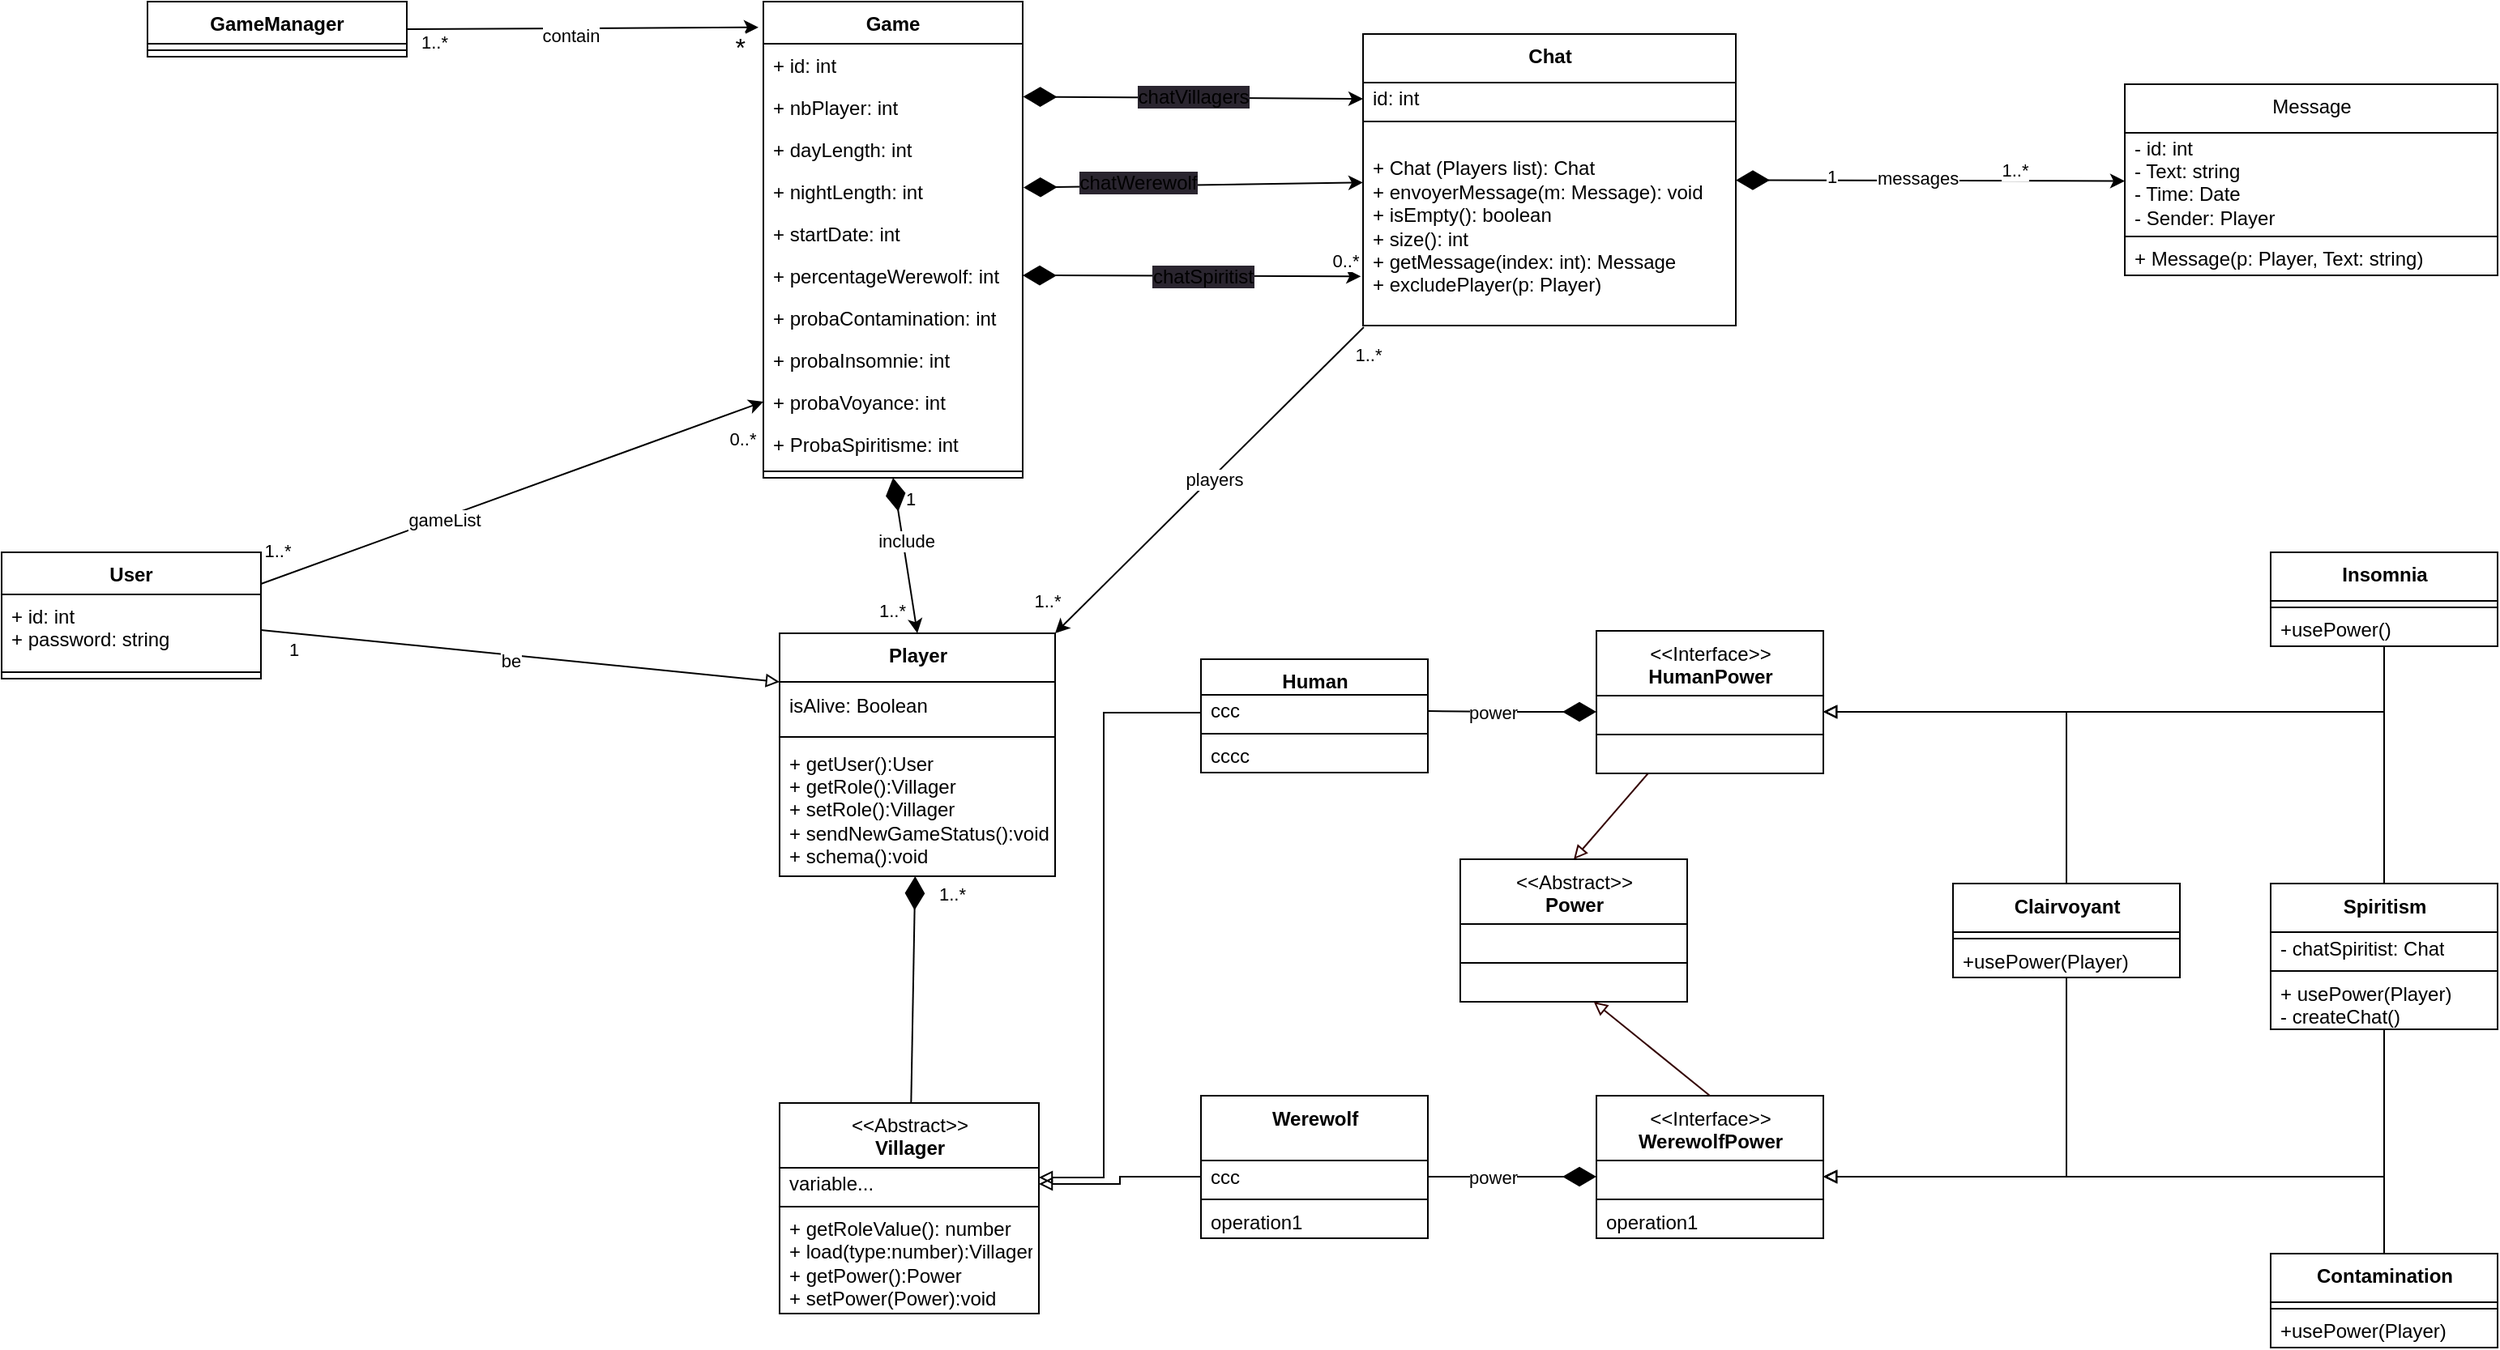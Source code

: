 <mxfile>
    <diagram id="migKeFc_42KSMQu3nTl5" name="Page-1">
        <mxGraphModel dx="2046" dy="1988" grid="1" gridSize="10" guides="1" tooltips="1" connect="1" arrows="1" fold="1" page="1" pageScale="1" pageWidth="827" pageHeight="1169" math="0" shadow="0">
            <root>
                <mxCell id="0"/>
                <mxCell id="1" parent="0"/>
                <mxCell id="41" value="" style="endArrow=classic;html=1;exitX=0.5;exitY=1;exitDx=0;exitDy=0;startArrow=diamondThin;startFill=1;endSize=6;startSize=18;entryX=0.5;entryY=0;entryDx=0;entryDy=0;" parent="1" source="69" target="250" edge="1">
                    <mxGeometry relative="1" as="geometry">
                        <mxPoint x="-232.94" y="-727" as="sourcePoint"/>
                        <mxPoint x="-230" y="-620" as="targetPoint"/>
                    </mxGeometry>
                </mxCell>
                <mxCell id="42" value="include" style="edgeLabel;resizable=0;html=1;align=center;verticalAlign=middle;" parent="41" connectable="0" vertex="1">
                    <mxGeometry relative="1" as="geometry">
                        <mxPoint y="-9" as="offset"/>
                    </mxGeometry>
                </mxCell>
                <mxCell id="43" value="1" style="edgeLabel;resizable=0;html=1;align=left;verticalAlign=bottom;" parent="41" connectable="0" vertex="1">
                    <mxGeometry x="-1" relative="1" as="geometry">
                        <mxPoint x="6" y="21" as="offset"/>
                    </mxGeometry>
                </mxCell>
                <mxCell id="44" value="1..*" style="edgeLabel;resizable=0;html=1;align=right;verticalAlign=bottom;" parent="41" connectable="0" vertex="1">
                    <mxGeometry x="1" relative="1" as="geometry">
                        <mxPoint x="-6" y="-5" as="offset"/>
                    </mxGeometry>
                </mxCell>
                <mxCell id="54" value="" style="endArrow=classic;html=1;entryX=-0.019;entryY=0.054;entryDx=0;entryDy=0;entryPerimeter=0;exitX=1;exitY=0.5;exitDx=0;exitDy=0;" parent="1" source="82" target="69" edge="1">
                    <mxGeometry relative="1" as="geometry">
                        <mxPoint x="-520" y="-1045" as="sourcePoint"/>
                        <mxPoint x="-305.04" y="-1042.84" as="targetPoint"/>
                    </mxGeometry>
                </mxCell>
                <mxCell id="55" value="contain" style="edgeLabel;resizable=0;html=1;align=center;verticalAlign=middle;" parent="54" connectable="0" vertex="1">
                    <mxGeometry relative="1" as="geometry">
                        <mxPoint x="-8" y="4" as="offset"/>
                    </mxGeometry>
                </mxCell>
                <mxCell id="56" value="1..*" style="edgeLabel;resizable=0;html=1;align=left;verticalAlign=bottom;" parent="54" connectable="0" vertex="1">
                    <mxGeometry x="-1" relative="1" as="geometry">
                        <mxPoint x="7" y="16" as="offset"/>
                    </mxGeometry>
                </mxCell>
                <mxCell id="57" value="&lt;font style=&quot;font-size: 16px;&quot;&gt;*&lt;/font&gt;" style="edgeLabel;resizable=0;html=1;align=right;verticalAlign=bottom;" parent="54" connectable="0" vertex="1">
                    <mxGeometry x="1" relative="1" as="geometry">
                        <mxPoint x="-7" y="24" as="offset"/>
                    </mxGeometry>
                </mxCell>
                <mxCell id="65" style="edgeStyle=none;html=1;exitX=1;exitY=0.5;exitDx=0;exitDy=0;entryX=0;entryY=0.5;entryDx=0;entryDy=0;fontSize=11;endArrow=block;endFill=0;" parent="1" source="87" edge="1">
                    <mxGeometry relative="1" as="geometry">
                        <mxPoint x="-607" y="-675" as="sourcePoint"/>
                        <mxPoint x="-290.0" y="-640" as="targetPoint"/>
                    </mxGeometry>
                </mxCell>
                <mxCell id="66" value="be" style="edgeLabel;html=1;align=center;verticalAlign=middle;resizable=0;points=[];fontSize=11;" parent="65" vertex="1" connectable="0">
                    <mxGeometry x="-0.091" y="-2" relative="1" as="geometry">
                        <mxPoint x="9" y="2" as="offset"/>
                    </mxGeometry>
                </mxCell>
                <mxCell id="67" value="1" style="text;html=1;align=center;verticalAlign=middle;resizable=0;points=[];autosize=1;strokeColor=none;fillColor=none;fontSize=11;" parent="1" vertex="1">
                    <mxGeometry x="-605" y="-675" width="30" height="30" as="geometry"/>
                </mxCell>
                <mxCell id="69" value="Game" style="swimlane;fontStyle=1;align=center;verticalAlign=top;childLayout=stackLayout;horizontal=1;startSize=26;horizontalStack=0;resizeParent=1;resizeParentMax=0;resizeLast=0;collapsible=1;marginBottom=0;" parent="1" vertex="1">
                    <mxGeometry x="-300" y="-1060" width="160" height="294" as="geometry"/>
                </mxCell>
                <mxCell id="70" value="+ id: int" style="text;strokeColor=none;fillColor=none;align=left;verticalAlign=top;spacingLeft=4;spacingRight=4;overflow=hidden;rotatable=0;points=[[0,0.5],[1,0.5]];portConstraint=eastwest;" parent="69" vertex="1">
                    <mxGeometry y="26" width="160" height="26" as="geometry"/>
                </mxCell>
                <mxCell id="73" value="+ nbPlayer: int" style="text;strokeColor=none;fillColor=none;align=left;verticalAlign=top;spacingLeft=4;spacingRight=4;overflow=hidden;rotatable=0;points=[[0,0.5],[1,0.5]];portConstraint=eastwest;" parent="69" vertex="1">
                    <mxGeometry y="52" width="160" height="26" as="geometry"/>
                </mxCell>
                <mxCell id="74" value="+ dayLength: int" style="text;strokeColor=none;fillColor=none;align=left;verticalAlign=top;spacingLeft=4;spacingRight=4;overflow=hidden;rotatable=0;points=[[0,0.5],[1,0.5]];portConstraint=eastwest;" parent="69" vertex="1">
                    <mxGeometry y="78" width="160" height="26" as="geometry"/>
                </mxCell>
                <mxCell id="75" value="+ nightLength: int" style="text;strokeColor=none;fillColor=none;align=left;verticalAlign=top;spacingLeft=4;spacingRight=4;overflow=hidden;rotatable=0;points=[[0,0.5],[1,0.5]];portConstraint=eastwest;" parent="69" vertex="1">
                    <mxGeometry y="104" width="160" height="26" as="geometry"/>
                </mxCell>
                <mxCell id="76" value="+ startDate: int" style="text;strokeColor=none;fillColor=none;align=left;verticalAlign=top;spacingLeft=4;spacingRight=4;overflow=hidden;rotatable=0;points=[[0,0.5],[1,0.5]];portConstraint=eastwest;" parent="69" vertex="1">
                    <mxGeometry y="130" width="160" height="26" as="geometry"/>
                </mxCell>
                <mxCell id="77" value="+ percentageWerewolf: int" style="text;strokeColor=none;fillColor=none;align=left;verticalAlign=top;spacingLeft=4;spacingRight=4;overflow=hidden;rotatable=0;points=[[0,0.5],[1,0.5]];portConstraint=eastwest;" parent="69" vertex="1">
                    <mxGeometry y="156" width="160" height="26" as="geometry"/>
                </mxCell>
                <mxCell id="78" value="+ probaContamination: int" style="text;strokeColor=none;fillColor=none;align=left;verticalAlign=top;spacingLeft=4;spacingRight=4;overflow=hidden;rotatable=0;points=[[0,0.5],[1,0.5]];portConstraint=eastwest;" parent="69" vertex="1">
                    <mxGeometry y="182" width="160" height="26" as="geometry"/>
                </mxCell>
                <mxCell id="79" value="+ probaInsomnie: int" style="text;strokeColor=none;fillColor=none;align=left;verticalAlign=top;spacingLeft=4;spacingRight=4;overflow=hidden;rotatable=0;points=[[0,0.5],[1,0.5]];portConstraint=eastwest;" parent="69" vertex="1">
                    <mxGeometry y="208" width="160" height="26" as="geometry"/>
                </mxCell>
                <mxCell id="80" value="+ probaVoyance: int" style="text;strokeColor=none;fillColor=none;align=left;verticalAlign=top;spacingLeft=4;spacingRight=4;overflow=hidden;rotatable=0;points=[[0,0.5],[1,0.5]];portConstraint=eastwest;" parent="69" vertex="1">
                    <mxGeometry y="234" width="160" height="26" as="geometry"/>
                </mxCell>
                <mxCell id="81" value="+ ProbaSpiritisme: int" style="text;strokeColor=none;fillColor=none;align=left;verticalAlign=top;spacingLeft=4;spacingRight=4;overflow=hidden;rotatable=0;points=[[0,0.5],[1,0.5]];portConstraint=eastwest;" parent="69" vertex="1">
                    <mxGeometry y="260" width="160" height="26" as="geometry"/>
                </mxCell>
                <mxCell id="71" value="" style="line;strokeWidth=1;fillColor=none;align=left;verticalAlign=middle;spacingTop=-1;spacingLeft=3;spacingRight=3;rotatable=0;labelPosition=right;points=[];portConstraint=eastwest;strokeColor=inherit;" parent="69" vertex="1">
                    <mxGeometry y="286" width="160" height="8" as="geometry"/>
                </mxCell>
                <mxCell id="82" value="GameManager" style="swimlane;fontStyle=1;align=center;verticalAlign=top;childLayout=stackLayout;horizontal=1;startSize=26;horizontalStack=0;resizeParent=1;resizeParentMax=0;resizeLast=0;collapsible=1;marginBottom=0;" parent="1" vertex="1">
                    <mxGeometry x="-680" y="-1060" width="160" height="34" as="geometry">
                        <mxRectangle x="-40" y="-370" width="120" height="30" as="alternateBounds"/>
                    </mxGeometry>
                </mxCell>
                <mxCell id="84" value="" style="line;strokeWidth=1;fillColor=none;align=left;verticalAlign=middle;spacingTop=-1;spacingLeft=3;spacingRight=3;rotatable=0;labelPosition=right;points=[];portConstraint=eastwest;strokeColor=inherit;" parent="82" vertex="1">
                    <mxGeometry y="26" width="160" height="8" as="geometry"/>
                </mxCell>
                <mxCell id="164" style="edgeStyle=none;html=1;exitX=1;exitY=0.25;exitDx=0;exitDy=0;entryX=0;entryY=0.5;entryDx=0;entryDy=0;" parent="1" source="86" target="80" edge="1">
                    <mxGeometry relative="1" as="geometry"/>
                </mxCell>
                <mxCell id="165" value="gameList" style="edgeLabel;html=1;align=center;verticalAlign=middle;resizable=0;points=[];" parent="164" vertex="1" connectable="0">
                    <mxGeometry x="-0.275" y="-1" relative="1" as="geometry">
                        <mxPoint as="offset"/>
                    </mxGeometry>
                </mxCell>
                <mxCell id="166" value="1..*" style="edgeLabel;html=1;align=center;verticalAlign=middle;resizable=0;points=[];" parent="164" vertex="1" connectable="0">
                    <mxGeometry x="-0.853" y="-1" relative="1" as="geometry">
                        <mxPoint x="-13" y="-14" as="offset"/>
                    </mxGeometry>
                </mxCell>
                <mxCell id="167" value="0..*" style="edgeLabel;html=1;align=center;verticalAlign=middle;resizable=0;points=[];" parent="164" vertex="1" connectable="0">
                    <mxGeometry x="0.913" y="-1" relative="1" as="geometry">
                        <mxPoint y="17" as="offset"/>
                    </mxGeometry>
                </mxCell>
                <mxCell id="86" value="User" style="swimlane;fontStyle=1;align=center;verticalAlign=top;childLayout=stackLayout;horizontal=1;startSize=26;horizontalStack=0;resizeParent=1;resizeParentMax=0;resizeLast=0;collapsible=1;marginBottom=0;" parent="1" vertex="1">
                    <mxGeometry x="-770" y="-720" width="160" height="78" as="geometry"/>
                </mxCell>
                <mxCell id="87" value="+ id: int&#10;+ password: string" style="text;strokeColor=none;fillColor=none;align=left;verticalAlign=top;spacingLeft=4;spacingRight=4;overflow=hidden;rotatable=0;points=[[0,0.5],[1,0.5]];portConstraint=eastwest;" parent="86" vertex="1">
                    <mxGeometry y="26" width="160" height="44" as="geometry"/>
                </mxCell>
                <mxCell id="88" value="" style="line;strokeWidth=1;fillColor=none;align=left;verticalAlign=middle;spacingTop=-1;spacingLeft=3;spacingRight=3;rotatable=0;labelPosition=right;points=[];portConstraint=eastwest;strokeColor=inherit;" parent="86" vertex="1">
                    <mxGeometry y="70" width="160" height="8" as="geometry"/>
                </mxCell>
                <mxCell id="112" value="Message" style="swimlane;fontStyle=0;align=center;verticalAlign=top;childLayout=stackLayout;horizontal=1;startSize=30;horizontalStack=0;resizeParent=1;resizeParentMax=0;resizeLast=0;collapsible=0;marginBottom=0;html=1;" parent="1" vertex="1">
                    <mxGeometry x="540" y="-1009" width="230" height="118" as="geometry"/>
                </mxCell>
                <mxCell id="114" value="- id: int&lt;br&gt;- Text: string&lt;br&gt;- Time: Date&lt;br&gt;- Sender: Player&amp;nbsp;" style="text;html=1;strokeColor=none;fillColor=none;align=left;verticalAlign=middle;spacingLeft=4;spacingRight=4;overflow=hidden;rotatable=0;points=[[0,0.5],[1,0.5]];portConstraint=eastwest;" parent="112" vertex="1">
                    <mxGeometry y="30" width="230" height="60" as="geometry"/>
                </mxCell>
                <mxCell id="117" value="" style="line;strokeWidth=1;fillColor=none;align=left;verticalAlign=middle;spacingTop=-1;spacingLeft=3;spacingRight=3;rotatable=0;labelPosition=right;points=[];portConstraint=eastwest;" parent="112" vertex="1">
                    <mxGeometry y="90" width="230" height="8" as="geometry"/>
                </mxCell>
                <mxCell id="119" value="+ Message(p: Player, Text: string)" style="text;html=1;strokeColor=none;fillColor=none;align=left;verticalAlign=middle;spacingLeft=4;spacingRight=4;overflow=hidden;rotatable=0;points=[[0,0.5],[1,0.5]];portConstraint=eastwest;" parent="112" vertex="1">
                    <mxGeometry y="98" width="230" height="20" as="geometry"/>
                </mxCell>
                <mxCell id="136" style="edgeStyle=none;html=1;exitX=1;exitY=0.5;exitDx=0;exitDy=0;startArrow=diamondThin;startFill=1;startSize=18;" parent="1" target="144" edge="1">
                    <mxGeometry relative="1" as="geometry">
                        <mxPoint x="-139.54" y="-945.22" as="sourcePoint"/>
                        <mxPoint x="270.0" y="-940.788" as="targetPoint"/>
                    </mxGeometry>
                </mxCell>
                <mxCell id="153" value="&lt;span style=&quot;font-size: 12px; background-color: rgb(42, 37, 47);&quot;&gt;chatWerewolf&lt;/span&gt;" style="edgeLabel;html=1;align=center;verticalAlign=middle;resizable=0;points=[];" parent="136" vertex="1" connectable="0">
                    <mxGeometry x="0.286" y="-3" relative="1" as="geometry">
                        <mxPoint x="-64" y="-4" as="offset"/>
                    </mxGeometry>
                </mxCell>
                <mxCell id="148" style="edgeStyle=none;html=1;startArrow=diamondThin;startFill=1;startSize=18;" parent="1" source="144" target="114" edge="1">
                    <mxGeometry relative="1" as="geometry"/>
                </mxCell>
                <mxCell id="149" value="messages" style="edgeLabel;html=1;align=center;verticalAlign=middle;resizable=0;points=[];" parent="148" vertex="1" connectable="0">
                    <mxGeometry x="-0.071" y="2" relative="1" as="geometry">
                        <mxPoint as="offset"/>
                    </mxGeometry>
                </mxCell>
                <mxCell id="150" value="1" style="edgeLabel;html=1;align=center;verticalAlign=middle;resizable=0;points=[];" parent="148" vertex="1" connectable="0">
                    <mxGeometry x="-0.718" y="2" relative="1" as="geometry">
                        <mxPoint x="25" y="-1" as="offset"/>
                    </mxGeometry>
                </mxCell>
                <mxCell id="151" value="1..*" style="edgeLabel;html=1;align=center;verticalAlign=middle;resizable=0;points=[];" parent="148" vertex="1" connectable="0">
                    <mxGeometry x="0.709" y="3" relative="1" as="geometry">
                        <mxPoint x="-33" y="-4" as="offset"/>
                    </mxGeometry>
                </mxCell>
                <mxCell id="144" value="&lt;b&gt;Chat&lt;/b&gt;" style="swimlane;fontStyle=0;align=center;verticalAlign=top;childLayout=stackLayout;horizontal=1;startSize=30;horizontalStack=0;resizeParent=1;resizeParentMax=0;resizeLast=0;collapsible=0;marginBottom=0;html=1;" parent="1" vertex="1">
                    <mxGeometry x="70" y="-1040" width="230" height="180" as="geometry"/>
                </mxCell>
                <mxCell id="145" value="id: int" style="text;html=1;strokeColor=none;fillColor=none;align=left;verticalAlign=middle;spacingLeft=4;spacingRight=4;overflow=hidden;rotatable=0;points=[[0,0.5],[1,0.5]];portConstraint=eastwest;" parent="144" vertex="1">
                    <mxGeometry y="30" width="230" height="20" as="geometry"/>
                </mxCell>
                <mxCell id="146" value="" style="line;strokeWidth=1;fillColor=none;align=left;verticalAlign=middle;spacingTop=-1;spacingLeft=3;spacingRight=3;rotatable=0;labelPosition=right;points=[];portConstraint=eastwest;" parent="144" vertex="1">
                    <mxGeometry y="50" width="230" height="8" as="geometry"/>
                </mxCell>
                <mxCell id="147" value="+ Chat (Players list): Chat&lt;br&gt;+ envoyerMessage(m: Message): void&lt;br&gt;+ isEmpty(): boolean&lt;br&gt;+ size(): int&lt;br&gt;+ getMessage(index: int): Message&lt;br&gt;+ excludePlayer(p: Player)" style="text;html=1;strokeColor=none;fillColor=none;align=left;verticalAlign=middle;spacingLeft=4;spacingRight=4;overflow=hidden;rotatable=0;points=[[0,0.5],[1,0.5]];portConstraint=eastwest;" parent="144" vertex="1">
                    <mxGeometry y="58" width="230" height="122" as="geometry"/>
                </mxCell>
                <mxCell id="155" style="edgeStyle=none;html=1;exitX=0.002;exitY=1.008;exitDx=0;exitDy=0;exitPerimeter=0;entryX=1;entryY=0;entryDx=0;entryDy=0;" parent="1" source="147" target="250" edge="1">
                    <mxGeometry relative="1" as="geometry"/>
                </mxCell>
                <mxCell id="157" value="players" style="edgeLabel;html=1;align=center;verticalAlign=middle;resizable=0;points=[];" parent="155" vertex="1" connectable="0">
                    <mxGeometry x="-0.007" y="2" relative="1" as="geometry">
                        <mxPoint y="-1" as="offset"/>
                    </mxGeometry>
                </mxCell>
                <mxCell id="159" value="1..*" style="edgeLabel;html=1;align=center;verticalAlign=middle;resizable=0;points=[];" parent="155" vertex="1" connectable="0">
                    <mxGeometry x="-0.909" relative="1" as="geometry">
                        <mxPoint x="11" y="8" as="offset"/>
                    </mxGeometry>
                </mxCell>
                <mxCell id="160" value="1..*" style="edgeLabel;html=1;align=center;verticalAlign=middle;resizable=0;points=[];" parent="155" vertex="1" connectable="0">
                    <mxGeometry x="0.923" y="1" relative="1" as="geometry">
                        <mxPoint x="-13" y="-14" as="offset"/>
                    </mxGeometry>
                </mxCell>
                <mxCell id="161" value="&lt;span style=&quot;font-size: 12px; background-color: rgb(42, 37, 47);&quot;&gt;chatVillagers&lt;/span&gt;" style="edgeStyle=none;html=1;exitX=1.002;exitY=0.259;exitDx=0;exitDy=0;entryX=0;entryY=0.5;entryDx=0;entryDy=0;exitPerimeter=0;startArrow=diamondThin;startFill=1;startSize=18;" parent="1" source="73" target="145" edge="1">
                    <mxGeometry relative="1" as="geometry"/>
                </mxCell>
                <mxCell id="162" style="edgeStyle=none;html=1;exitX=1;exitY=0.5;exitDx=0;exitDy=0;entryX=-0.006;entryY=0.751;entryDx=0;entryDy=0;entryPerimeter=0;startArrow=diamondThin;startFill=1;startSize=18;" parent="1" source="77" target="147" edge="1">
                    <mxGeometry relative="1" as="geometry"/>
                </mxCell>
                <mxCell id="163" value="&lt;span style=&quot;font-size: 12px; background-color: rgb(42, 37, 47);&quot;&gt;chatSpiritist&lt;/span&gt;" style="edgeLabel;html=1;align=center;verticalAlign=middle;resizable=0;points=[];" parent="162" vertex="1" connectable="0">
                    <mxGeometry x="-0.116" y="2" relative="1" as="geometry">
                        <mxPoint x="19" y="2" as="offset"/>
                    </mxGeometry>
                </mxCell>
                <mxCell id="281" value="0..*" style="edgeLabel;html=1;align=center;verticalAlign=middle;resizable=0;points=[];" parent="162" vertex="1" connectable="0">
                    <mxGeometry x="0.906" relative="1" as="geometry">
                        <mxPoint y="-10" as="offset"/>
                    </mxGeometry>
                </mxCell>
                <mxCell id="365" style="edgeStyle=orthogonalEdgeStyle;rounded=0;jumpStyle=arc;jumpSize=16;html=1;entryX=1;entryY=0.5;entryDx=0;entryDy=0;startArrow=none;startFill=0;endArrow=block;endFill=0;startSize=18;endSize=6;elbow=vertical;" parent="1" source="220" target="318" edge="1">
                    <mxGeometry relative="1" as="geometry"/>
                </mxCell>
                <mxCell id="367" style="edgeStyle=orthogonalEdgeStyle;rounded=0;jumpStyle=arc;jumpSize=16;html=1;entryX=1;entryY=0.5;entryDx=0;entryDy=0;startArrow=none;startFill=0;endArrow=block;endFill=0;startSize=18;endSize=6;elbow=vertical;" parent="1" source="220" target="311" edge="1">
                    <mxGeometry relative="1" as="geometry"/>
                </mxCell>
                <mxCell id="220" value="&lt;b&gt;Clairvoyant&lt;/b&gt;" style="swimlane;fontStyle=0;align=center;verticalAlign=top;childLayout=stackLayout;horizontal=1;startSize=30;horizontalStack=0;resizeParent=1;resizeParentMax=0;resizeLast=0;collapsible=0;marginBottom=0;html=1;" parent="1" vertex="1">
                    <mxGeometry x="434" y="-515.5" width="140" height="58" as="geometry"/>
                </mxCell>
                <mxCell id="225" value="" style="line;strokeWidth=1;fillColor=none;align=left;verticalAlign=middle;spacingTop=-1;spacingLeft=3;spacingRight=3;rotatable=0;labelPosition=right;points=[];portConstraint=eastwest;" parent="220" vertex="1">
                    <mxGeometry y="30" width="140" height="8" as="geometry"/>
                </mxCell>
                <mxCell id="227" value="+usePower(Player)" style="text;html=1;strokeColor=none;fillColor=none;align=left;verticalAlign=middle;spacingLeft=4;spacingRight=4;overflow=hidden;rotatable=0;points=[[0,0.5],[1,0.5]];portConstraint=eastwest;" parent="220" vertex="1">
                    <mxGeometry y="38" width="140" height="20" as="geometry"/>
                </mxCell>
                <mxCell id="246" style="rounded=0;elbow=vertical;html=1;startArrow=diamondThin;startFill=1;endArrow=none;endFill=0;startSize=18;endSize=6;" parent="1" source="250" target="354" edge="1">
                    <mxGeometry relative="1" as="geometry">
                        <mxPoint x="-190" y="-440" as="targetPoint"/>
                    </mxGeometry>
                </mxCell>
                <mxCell id="250" value="&lt;b&gt;Player&lt;br&gt;&lt;/b&gt;" style="swimlane;fontStyle=0;align=center;verticalAlign=top;childLayout=stackLayout;horizontal=1;startSize=30;horizontalStack=0;resizeParent=1;resizeParentMax=0;resizeLast=0;collapsible=0;marginBottom=0;html=1;strokeColor=default;" parent="1" vertex="1">
                    <mxGeometry x="-290" y="-670" width="170" height="150" as="geometry"/>
                </mxCell>
                <mxCell id="252" value="isAlive: Boolean" style="text;html=1;strokeColor=none;fillColor=none;align=left;verticalAlign=middle;spacingLeft=4;spacingRight=4;overflow=hidden;rotatable=0;points=[[0,0.5],[1,0.5]];portConstraint=eastwest;" parent="250" vertex="1">
                    <mxGeometry y="30" width="170" height="30" as="geometry"/>
                </mxCell>
                <mxCell id="255" value="" style="line;strokeWidth=1;fillColor=none;align=left;verticalAlign=middle;spacingTop=-1;spacingLeft=3;spacingRight=3;rotatable=0;labelPosition=right;points=[];portConstraint=eastwest;strokeColor=default;" parent="250" vertex="1">
                    <mxGeometry y="60" width="170" height="8" as="geometry"/>
                </mxCell>
                <mxCell id="257" value="+ getUser():User&lt;br&gt;+ getRole():Villager&lt;br&gt;+ setRole():Villager&lt;br&gt;+ sendNewGameStatus():void&lt;br&gt;+ schema():void" style="text;html=1;strokeColor=none;fillColor=none;align=left;verticalAlign=middle;spacingLeft=4;spacingRight=4;overflow=hidden;rotatable=0;points=[[0,0.5],[1,0.5]];portConstraint=eastwest;" parent="250" vertex="1">
                    <mxGeometry y="68" width="170" height="82" as="geometry"/>
                </mxCell>
                <mxCell id="370" style="edgeStyle=orthogonalEdgeStyle;rounded=0;jumpStyle=none;jumpSize=16;html=1;entryX=1;entryY=0.5;entryDx=0;entryDy=0;startArrow=none;startFill=0;endArrow=block;endFill=0;startSize=18;endSize=6;elbow=vertical;" parent="1" source="285" target="318" edge="1">
                    <mxGeometry relative="1" as="geometry"/>
                </mxCell>
                <mxCell id="371" style="edgeStyle=orthogonalEdgeStyle;rounded=0;jumpStyle=none;jumpSize=16;html=1;entryX=1;entryY=0.5;entryDx=0;entryDy=0;startArrow=none;startFill=0;endArrow=block;endFill=0;startSize=18;endSize=6;elbow=vertical;" parent="1" source="285" target="311" edge="1">
                    <mxGeometry relative="1" as="geometry"/>
                </mxCell>
                <mxCell id="285" value="&lt;b class=&quot;b5&quot;&gt;Spiritism&lt;/b&gt;" style="swimlane;fontStyle=0;align=center;verticalAlign=top;childLayout=stackLayout;horizontal=1;startSize=30;horizontalStack=0;resizeParent=1;resizeParentMax=0;resizeLast=0;collapsible=0;marginBottom=0;html=1;" parent="1" vertex="1">
                    <mxGeometry x="630" y="-515.5" width="140" height="90" as="geometry"/>
                </mxCell>
                <mxCell id="287" value="-&amp;nbsp;&lt;span style=&quot;text-align: center;&quot;&gt;chatSpiritist&lt;/span&gt;: Chat" style="text;html=1;strokeColor=none;fillColor=none;align=left;verticalAlign=middle;spacingLeft=4;spacingRight=4;overflow=hidden;rotatable=0;points=[[0,0.5],[1,0.5]];portConstraint=eastwest;" parent="285" vertex="1">
                    <mxGeometry y="30" width="140" height="20" as="geometry"/>
                </mxCell>
                <mxCell id="290" value="" style="line;strokeWidth=1;fillColor=none;align=left;verticalAlign=middle;spacingTop=-1;spacingLeft=3;spacingRight=3;rotatable=0;labelPosition=right;points=[];portConstraint=eastwest;" parent="285" vertex="1">
                    <mxGeometry y="50" width="140" height="8" as="geometry"/>
                </mxCell>
                <mxCell id="292" value="+ usePower(Player)&lt;br&gt;- createChat()" style="text;html=1;strokeColor=none;fillColor=none;align=left;verticalAlign=middle;spacingLeft=4;spacingRight=4;overflow=hidden;rotatable=0;points=[[0,0.5],[1,0.5]];portConstraint=eastwest;" parent="285" vertex="1">
                    <mxGeometry y="58" width="140" height="32" as="geometry"/>
                </mxCell>
                <mxCell id="400" style="edgeStyle=orthogonalEdgeStyle;rounded=0;jumpStyle=none;jumpSize=16;html=1;startArrow=diamondThin;startFill=1;endArrow=none;endFill=0;startSize=18;endSize=6;elbow=vertical;entryX=1;entryY=0.5;entryDx=0;entryDy=0;exitX=0;exitY=0.5;exitDx=0;exitDy=0;" parent="1" source="311" target="387" edge="1">
                    <mxGeometry relative="1" as="geometry">
                        <mxPoint x="140" y="-640" as="targetPoint"/>
                    </mxGeometry>
                </mxCell>
                <mxCell id="401" value="power" style="edgeLabel;html=1;align=center;verticalAlign=middle;resizable=0;points=[];" parent="400" vertex="1" connectable="0">
                    <mxGeometry x="0.097" y="3" relative="1" as="geometry">
                        <mxPoint x="-7" y="-2" as="offset"/>
                    </mxGeometry>
                </mxCell>
                <mxCell id="429" value="" style="edgeStyle=none;html=1;strokeColor=#FFFFFF;endArrow=block;endFill=0;entryX=0.457;entryY=-0.028;entryDx=0;entryDy=0;entryPerimeter=0;" edge="1" parent="1" source="309" target="403">
                    <mxGeometry relative="1" as="geometry"/>
                </mxCell>
                <mxCell id="430" style="edgeStyle=none;html=1;entryX=0.5;entryY=0;entryDx=0;entryDy=0;strokeColor=#330000;endArrow=block;endFill=0;fillColor=#f8cecc;gradientColor=#ea6b66;" edge="1" parent="1" source="309" target="403">
                    <mxGeometry relative="1" as="geometry"/>
                </mxCell>
                <mxCell id="309" value="&amp;lt;&amp;lt;Interface&amp;gt;&amp;gt;&lt;br&gt;&lt;b&gt;HumanPower&lt;/b&gt;" style="swimlane;fontStyle=0;align=center;verticalAlign=top;childLayout=stackLayout;horizontal=1;startSize=40;horizontalStack=0;resizeParent=1;resizeParentMax=0;resizeLast=0;collapsible=0;marginBottom=0;html=1;strokeColor=default;" parent="1" vertex="1">
                    <mxGeometry x="214" y="-671.5" width="140" height="88" as="geometry"/>
                </mxCell>
                <mxCell id="311" value="&amp;nbsp;" style="text;html=1;strokeColor=none;fillColor=none;align=left;verticalAlign=middle;spacingLeft=4;spacingRight=4;overflow=hidden;rotatable=0;points=[[0,0.5],[1,0.5]];portConstraint=eastwest;" parent="309" vertex="1">
                    <mxGeometry y="40" width="140" height="20" as="geometry"/>
                </mxCell>
                <mxCell id="314" value="" style="line;strokeWidth=1;fillColor=none;align=left;verticalAlign=middle;spacingTop=-1;spacingLeft=3;spacingRight=3;rotatable=0;labelPosition=right;points=[];portConstraint=eastwest;strokeColor=default;" parent="309" vertex="1">
                    <mxGeometry y="60" width="140" height="8" as="geometry"/>
                </mxCell>
                <mxCell id="316" value="&amp;nbsp;" style="text;html=1;strokeColor=none;fillColor=none;align=left;verticalAlign=middle;spacingLeft=4;spacingRight=4;overflow=hidden;rotatable=0;points=[[0,0.5],[1,0.5]];portConstraint=eastwest;" parent="309" vertex="1">
                    <mxGeometry y="68" width="140" height="20" as="geometry"/>
                </mxCell>
                <mxCell id="317" value="&amp;lt;&amp;lt;Interface&amp;gt;&amp;gt;&lt;br&gt;&lt;b&gt;WerewolfPower&lt;/b&gt;" style="swimlane;fontStyle=0;align=center;verticalAlign=top;childLayout=stackLayout;horizontal=1;startSize=40;horizontalStack=0;resizeParent=1;resizeParentMax=0;resizeLast=0;collapsible=0;marginBottom=0;html=1;strokeColor=default;" parent="1" vertex="1">
                    <mxGeometry x="214" y="-384.5" width="140" height="88" as="geometry"/>
                </mxCell>
                <mxCell id="318" value="&lt;div style=&quot;text-align: center;&quot;&gt;&lt;span style=&quot;background-color: initial;&quot;&gt;&amp;nbsp;&lt;/span&gt;&lt;/div&gt;" style="text;html=1;strokeColor=none;fillColor=none;align=left;verticalAlign=middle;spacingLeft=4;spacingRight=4;overflow=hidden;rotatable=0;points=[[0,0.5],[1,0.5]];portConstraint=eastwest;" parent="317" vertex="1">
                    <mxGeometry y="40" width="140" height="20" as="geometry"/>
                </mxCell>
                <mxCell id="319" value="" style="line;strokeWidth=1;fillColor=none;align=left;verticalAlign=middle;spacingTop=-1;spacingLeft=3;spacingRight=3;rotatable=0;labelPosition=right;points=[];portConstraint=eastwest;strokeColor=default;" parent="317" vertex="1">
                    <mxGeometry y="60" width="140" height="8" as="geometry"/>
                </mxCell>
                <mxCell id="320" value="operation1" style="text;html=1;strokeColor=none;fillColor=none;align=left;verticalAlign=middle;spacingLeft=4;spacingRight=4;overflow=hidden;rotatable=0;points=[[0,0.5],[1,0.5]];portConstraint=eastwest;" parent="317" vertex="1">
                    <mxGeometry y="68" width="140" height="20" as="geometry"/>
                </mxCell>
                <mxCell id="354" value="&amp;lt;&amp;lt;Abstract&amp;gt;&amp;gt;&lt;br&gt;&lt;b&gt;Villager&lt;/b&gt;" style="swimlane;fontStyle=0;align=center;verticalAlign=top;childLayout=stackLayout;horizontal=1;startSize=40;horizontalStack=0;resizeParent=1;resizeParentMax=0;resizeLast=0;collapsible=0;marginBottom=0;html=1;strokeColor=default;" parent="1" vertex="1">
                    <mxGeometry x="-290" y="-380" width="160" height="130" as="geometry"/>
                </mxCell>
                <mxCell id="355" value="variable..." style="text;html=1;strokeColor=none;fillColor=none;align=left;verticalAlign=middle;spacingLeft=4;spacingRight=4;overflow=hidden;rotatable=0;points=[[0,0.5],[1,0.5]];portConstraint=eastwest;" parent="354" vertex="1">
                    <mxGeometry y="40" width="160" height="20" as="geometry"/>
                </mxCell>
                <mxCell id="356" value="" style="line;strokeWidth=1;fillColor=none;align=left;verticalAlign=middle;spacingTop=-1;spacingLeft=3;spacingRight=3;rotatable=0;labelPosition=right;points=[];portConstraint=eastwest;strokeColor=default;" parent="354" vertex="1">
                    <mxGeometry y="60" width="160" height="8" as="geometry"/>
                </mxCell>
                <mxCell id="357" value="+ getRoleValue(): number&lt;br&gt;+ load(type:number):Villager&lt;br&gt;+ getPower():Power&lt;br&gt;+ setPower(Power):void" style="text;html=1;strokeColor=none;fillColor=none;align=left;verticalAlign=middle;spacingLeft=4;spacingRight=4;overflow=hidden;rotatable=0;points=[[0,0.5],[1,0.5]];portConstraint=eastwest;" parent="354" vertex="1">
                    <mxGeometry y="68" width="160" height="62" as="geometry"/>
                </mxCell>
                <mxCell id="377" style="edgeStyle=orthogonalEdgeStyle;rounded=0;jumpStyle=none;jumpSize=16;html=1;entryX=1;entryY=0.5;entryDx=0;entryDy=0;startArrow=none;startFill=0;endArrow=block;endFill=0;startSize=18;endSize=6;elbow=vertical;" parent="1" source="374" target="318" edge="1">
                    <mxGeometry relative="1" as="geometry"/>
                </mxCell>
                <mxCell id="374" value="&lt;b class=&quot;b5&quot;&gt;Contamination&lt;/b&gt;&lt;b class=&quot;b4&quot;&gt;&lt;/b&gt;" style="swimlane;fontStyle=0;align=center;verticalAlign=top;childLayout=stackLayout;horizontal=1;startSize=30;horizontalStack=0;resizeParent=1;resizeParentMax=0;resizeLast=0;collapsible=0;marginBottom=0;html=1;" parent="1" vertex="1">
                    <mxGeometry x="630" y="-287" width="140" height="58" as="geometry"/>
                </mxCell>
                <mxCell id="375" value="" style="line;strokeWidth=1;fillColor=none;align=left;verticalAlign=middle;spacingTop=-1;spacingLeft=3;spacingRight=3;rotatable=0;labelPosition=right;points=[];portConstraint=eastwest;" parent="374" vertex="1">
                    <mxGeometry y="30" width="140" height="8" as="geometry"/>
                </mxCell>
                <mxCell id="376" value="+usePower(Player)" style="text;html=1;strokeColor=none;fillColor=none;align=left;verticalAlign=middle;spacingLeft=4;spacingRight=4;overflow=hidden;rotatable=0;points=[[0,0.5],[1,0.5]];portConstraint=eastwest;" parent="374" vertex="1">
                    <mxGeometry y="38" width="140" height="20" as="geometry"/>
                </mxCell>
                <mxCell id="381" style="edgeStyle=orthogonalEdgeStyle;rounded=0;jumpStyle=none;jumpSize=16;html=1;entryX=1;entryY=0.5;entryDx=0;entryDy=0;startArrow=none;startFill=0;endArrow=block;endFill=0;startSize=18;endSize=6;elbow=vertical;" parent="1" source="378" target="311" edge="1">
                    <mxGeometry relative="1" as="geometry"/>
                </mxCell>
                <mxCell id="378" value="&lt;strong&gt;Insomnia&lt;br&gt;&lt;/strong&gt;" style="swimlane;fontStyle=0;align=center;verticalAlign=top;childLayout=stackLayout;horizontal=1;startSize=30;horizontalStack=0;resizeParent=1;resizeParentMax=0;resizeLast=0;collapsible=0;marginBottom=0;html=1;" parent="1" vertex="1">
                    <mxGeometry x="630" y="-720" width="140" height="58" as="geometry"/>
                </mxCell>
                <mxCell id="379" value="" style="line;strokeWidth=1;fillColor=none;align=left;verticalAlign=middle;spacingTop=-1;spacingLeft=3;spacingRight=3;rotatable=0;labelPosition=right;points=[];portConstraint=eastwest;" parent="378" vertex="1">
                    <mxGeometry y="30" width="140" height="8" as="geometry"/>
                </mxCell>
                <mxCell id="380" value="+usePower()" style="text;html=1;strokeColor=none;fillColor=none;align=left;verticalAlign=middle;spacingLeft=4;spacingRight=4;overflow=hidden;rotatable=0;points=[[0,0.5],[1,0.5]];portConstraint=eastwest;" parent="378" vertex="1">
                    <mxGeometry y="38" width="140" height="20" as="geometry"/>
                </mxCell>
                <mxCell id="382" value="&lt;b&gt;Werewolf&lt;/b&gt;" style="swimlane;fontStyle=0;align=center;verticalAlign=top;childLayout=stackLayout;horizontal=1;startSize=40;horizontalStack=0;resizeParent=1;resizeParentMax=0;resizeLast=0;collapsible=0;marginBottom=0;html=1;strokeColor=default;" parent="1" vertex="1">
                    <mxGeometry x="-30" y="-384.5" width="140" height="88" as="geometry"/>
                </mxCell>
                <mxCell id="383" value="&lt;div style=&quot;text-align: center;&quot;&gt;&lt;span style=&quot;background-color: initial;&quot;&gt;ccc&lt;/span&gt;&lt;/div&gt;" style="text;html=1;strokeColor=none;fillColor=none;align=left;verticalAlign=middle;spacingLeft=4;spacingRight=4;overflow=hidden;rotatable=0;points=[[0,0.5],[1,0.5]];portConstraint=eastwest;" parent="382" vertex="1">
                    <mxGeometry y="40" width="140" height="20" as="geometry"/>
                </mxCell>
                <mxCell id="384" value="" style="line;strokeWidth=1;fillColor=none;align=left;verticalAlign=middle;spacingTop=-1;spacingLeft=3;spacingRight=3;rotatable=0;labelPosition=right;points=[];portConstraint=eastwest;strokeColor=default;" parent="382" vertex="1">
                    <mxGeometry y="60" width="140" height="8" as="geometry"/>
                </mxCell>
                <mxCell id="385" value="operation1" style="text;html=1;strokeColor=none;fillColor=none;align=left;verticalAlign=middle;spacingLeft=4;spacingRight=4;overflow=hidden;rotatable=0;points=[[0,0.5],[1,0.5]];portConstraint=eastwest;" parent="382" vertex="1">
                    <mxGeometry y="68" width="140" height="20" as="geometry"/>
                </mxCell>
                <mxCell id="398" style="edgeStyle=orthogonalEdgeStyle;rounded=0;jumpStyle=none;jumpSize=16;html=1;startArrow=none;startFill=0;endArrow=block;endFill=0;startSize=18;endSize=6;elbow=vertical;" parent="1" source="386" target="355" edge="1">
                    <mxGeometry relative="1" as="geometry">
                        <mxPoint x="-130" y="-360" as="targetPoint"/>
                        <Array as="points">
                            <mxPoint x="-90" y="-621"/>
                            <mxPoint x="-90" y="-334"/>
                        </Array>
                    </mxGeometry>
                </mxCell>
                <mxCell id="386" value="&lt;b&gt;Human&lt;/b&gt;" style="swimlane;fontStyle=0;align=center;verticalAlign=top;childLayout=stackLayout;horizontal=1;startSize=22;horizontalStack=0;resizeParent=1;resizeParentMax=0;resizeLast=0;collapsible=0;marginBottom=0;html=1;strokeColor=default;" parent="1" vertex="1">
                    <mxGeometry x="-30" y="-654" width="140" height="70" as="geometry"/>
                </mxCell>
                <mxCell id="387" value="ccc" style="text;html=1;strokeColor=none;fillColor=none;align=left;verticalAlign=middle;spacingLeft=4;spacingRight=4;overflow=hidden;rotatable=0;points=[[0,0.5],[1,0.5]];portConstraint=eastwest;" parent="386" vertex="1">
                    <mxGeometry y="22" width="140" height="20" as="geometry"/>
                </mxCell>
                <mxCell id="388" value="" style="line;strokeWidth=1;fillColor=none;align=left;verticalAlign=middle;spacingTop=-1;spacingLeft=3;spacingRight=3;rotatable=0;labelPosition=right;points=[];portConstraint=eastwest;strokeColor=default;" parent="386" vertex="1">
                    <mxGeometry y="42" width="140" height="8" as="geometry"/>
                </mxCell>
                <mxCell id="389" value="cccc" style="text;html=1;strokeColor=none;fillColor=none;align=left;verticalAlign=middle;spacingLeft=4;spacingRight=4;overflow=hidden;rotatable=0;points=[[0,0.5],[1,0.5]];portConstraint=eastwest;" parent="386" vertex="1">
                    <mxGeometry y="50" width="140" height="20" as="geometry"/>
                </mxCell>
                <mxCell id="390" style="edgeStyle=orthogonalEdgeStyle;rounded=0;jumpStyle=none;jumpSize=16;html=1;entryX=1;entryY=0.5;entryDx=0;entryDy=0;startArrow=none;startFill=0;endArrow=block;endFill=0;startSize=18;endSize=6;elbow=vertical;" parent="1" source="383" target="355" edge="1">
                    <mxGeometry relative="1" as="geometry"/>
                </mxCell>
                <mxCell id="399" style="edgeStyle=orthogonalEdgeStyle;rounded=0;jumpStyle=none;jumpSize=16;html=1;entryX=1;entryY=0.5;entryDx=0;entryDy=0;startArrow=diamondThin;startFill=1;endArrow=none;endFill=0;startSize=18;endSize=6;elbow=vertical;" parent="1" source="318" target="383" edge="1">
                    <mxGeometry relative="1" as="geometry"/>
                </mxCell>
                <mxCell id="402" value="power" style="edgeLabel;html=1;align=center;verticalAlign=middle;resizable=0;points=[];" parent="399" vertex="1" connectable="0">
                    <mxGeometry x="0.029" y="1" relative="1" as="geometry">
                        <mxPoint x="-11" y="-1" as="offset"/>
                    </mxGeometry>
                </mxCell>
                <mxCell id="403" value="&amp;lt;&amp;lt;Abstract&amp;gt;&amp;gt;&lt;br&gt;&lt;b&gt;Power&lt;/b&gt;" style="swimlane;fontStyle=0;align=center;verticalAlign=top;childLayout=stackLayout;horizontal=1;startSize=40;horizontalStack=0;resizeParent=1;resizeParentMax=0;resizeLast=0;collapsible=0;marginBottom=0;html=1;strokeColor=default;" parent="1" vertex="1">
                    <mxGeometry x="130" y="-530.5" width="140" height="88" as="geometry"/>
                </mxCell>
                <mxCell id="404" value="&amp;nbsp;" style="text;html=1;strokeColor=none;fillColor=none;align=left;verticalAlign=middle;spacingLeft=4;spacingRight=4;overflow=hidden;rotatable=0;points=[[0,0.5],[1,0.5]];portConstraint=eastwest;" parent="403" vertex="1">
                    <mxGeometry y="40" width="140" height="20" as="geometry"/>
                </mxCell>
                <mxCell id="405" value="" style="line;strokeWidth=1;fillColor=none;align=left;verticalAlign=middle;spacingTop=-1;spacingLeft=3;spacingRight=3;rotatable=0;labelPosition=right;points=[];portConstraint=eastwest;strokeColor=default;" parent="403" vertex="1">
                    <mxGeometry y="60" width="140" height="8" as="geometry"/>
                </mxCell>
                <mxCell id="406" value="&amp;nbsp;" style="text;html=1;strokeColor=none;fillColor=none;align=left;verticalAlign=middle;spacingLeft=4;spacingRight=4;overflow=hidden;rotatable=0;points=[[0,0.5],[1,0.5]];portConstraint=eastwest;" parent="403" vertex="1">
                    <mxGeometry y="68" width="140" height="20" as="geometry"/>
                </mxCell>
                <mxCell id="431" style="edgeStyle=none;html=1;strokeColor=#330000;endArrow=block;endFill=0;fillColor=#f8cecc;gradientColor=#ea6b66;exitX=0.5;exitY=0;exitDx=0;exitDy=0;" edge="1" parent="1" source="317" target="406">
                    <mxGeometry relative="1" as="geometry">
                        <mxPoint x="296.722" y="-573.5" as="sourcePoint"/>
                        <mxPoint x="300" y="-520.5" as="targetPoint"/>
                    </mxGeometry>
                </mxCell>
                <mxCell id="433" value="1..*" style="edgeLabel;resizable=0;html=1;align=right;verticalAlign=bottom;" connectable="0" vertex="1" parent="1">
                    <mxGeometry x="-179.996" y="-500.004" as="geometry">
                        <mxPoint x="5" as="offset"/>
                    </mxGeometry>
                </mxCell>
            </root>
        </mxGraphModel>
    </diagram>
</mxfile>